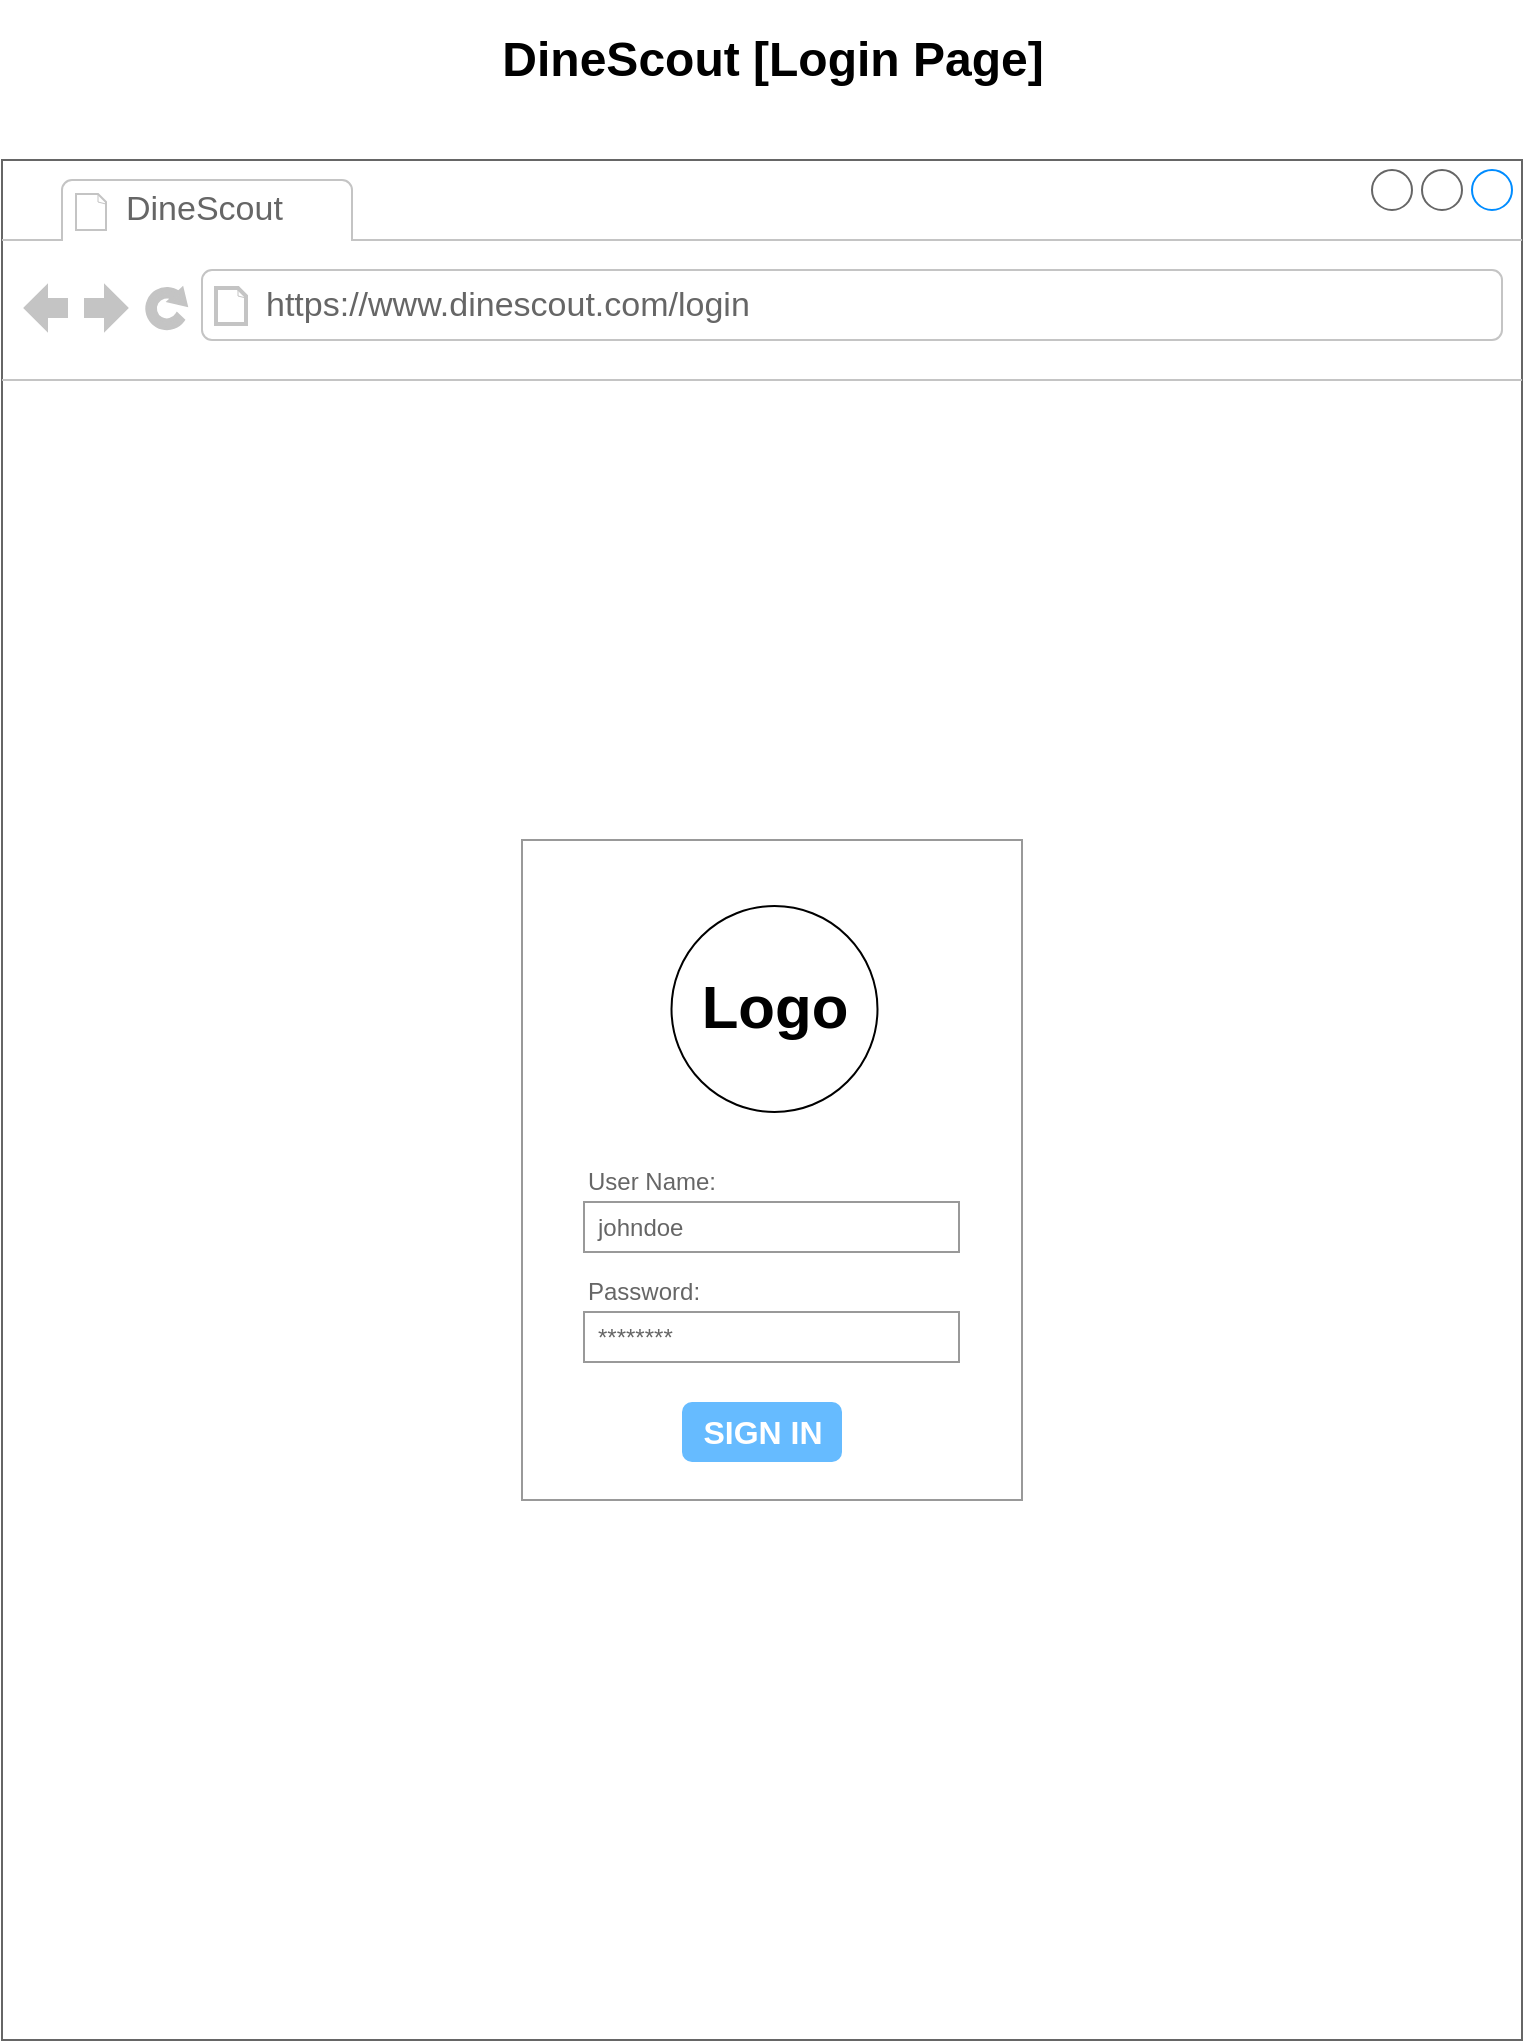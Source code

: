 <mxfile version="24.7.17">
  <diagram name="Page-1" id="vbsCWw59Q-b5dkxGNr5l">
    <mxGraphModel dx="1232" dy="1097" grid="1" gridSize="10" guides="1" tooltips="1" connect="1" arrows="1" fold="1" page="1" pageScale="1" pageWidth="850" pageHeight="1100" math="0" shadow="0">
      <root>
        <mxCell id="0" />
        <mxCell id="1" parent="0" />
        <mxCell id="fV1w_FRsYj548L4Wi9fW-1" value="" style="strokeWidth=1;shadow=0;dashed=0;align=center;html=1;shape=mxgraph.mockup.containers.browserWindow;rSize=0;strokeColor=#666666;strokeColor2=#008cff;strokeColor3=#c4c4c4;mainText=,;recursiveResize=0;" vertex="1" parent="1">
          <mxGeometry x="40" y="120" width="760" height="940" as="geometry" />
        </mxCell>
        <mxCell id="fV1w_FRsYj548L4Wi9fW-2" value="DineScout" style="strokeWidth=1;shadow=0;dashed=0;align=center;html=1;shape=mxgraph.mockup.containers.anchor;fontSize=17;fontColor=#666666;align=left;whiteSpace=wrap;" vertex="1" parent="fV1w_FRsYj548L4Wi9fW-1">
          <mxGeometry x="60" y="12" width="110" height="26" as="geometry" />
        </mxCell>
        <mxCell id="fV1w_FRsYj548L4Wi9fW-3" value="https://www.dinescout.com/login" style="strokeWidth=1;shadow=0;dashed=0;align=center;html=1;shape=mxgraph.mockup.containers.anchor;rSize=0;fontSize=17;fontColor=#666666;align=left;" vertex="1" parent="fV1w_FRsYj548L4Wi9fW-1">
          <mxGeometry x="130" y="60" width="250" height="26" as="geometry" />
        </mxCell>
        <mxCell id="fV1w_FRsYj548L4Wi9fW-4" value="" style="strokeWidth=1;shadow=0;dashed=0;align=center;html=1;shape=mxgraph.mockup.forms.rrect;rSize=0;strokeColor=#999999;fillColor=#ffffff;" vertex="1" parent="fV1w_FRsYj548L4Wi9fW-1">
          <mxGeometry x="260" y="340" width="250" height="330" as="geometry" />
        </mxCell>
        <mxCell id="fV1w_FRsYj548L4Wi9fW-5" value="" style="strokeWidth=1;shadow=0;dashed=0;align=center;html=1;shape=mxgraph.mockup.forms.anchor;fontSize=12;fontColor=#666666;align=left;resizeWidth=1;spacingLeft=0;" vertex="1" parent="fV1w_FRsYj548L4Wi9fW-4">
          <mxGeometry width="162.5" height="40" relative="1" as="geometry">
            <mxPoint x="65" y="111" as="offset" />
          </mxGeometry>
        </mxCell>
        <mxCell id="fV1w_FRsYj548L4Wi9fW-6" value="User Name:" style="strokeWidth=1;shadow=0;dashed=0;align=center;html=1;shape=mxgraph.mockup.forms.anchor;fontSize=12;fontColor=#666666;align=left;resizeWidth=1;spacingLeft=0;" vertex="1" parent="fV1w_FRsYj548L4Wi9fW-4">
          <mxGeometry width="125" height="20" relative="1" as="geometry">
            <mxPoint x="31" y="161" as="offset" />
          </mxGeometry>
        </mxCell>
        <mxCell id="fV1w_FRsYj548L4Wi9fW-7" value="johndoe" style="strokeWidth=1;shadow=0;dashed=0;align=center;html=1;shape=mxgraph.mockup.forms.rrect;rSize=0;strokeColor=#999999;fontColor=#666666;align=left;spacingLeft=5;resizeWidth=1;" vertex="1" parent="fV1w_FRsYj548L4Wi9fW-4">
          <mxGeometry width="187.5" height="25" relative="1" as="geometry">
            <mxPoint x="31" y="181" as="offset" />
          </mxGeometry>
        </mxCell>
        <mxCell id="fV1w_FRsYj548L4Wi9fW-8" value="Password:" style="strokeWidth=1;shadow=0;dashed=0;align=center;html=1;shape=mxgraph.mockup.forms.anchor;fontSize=12;fontColor=#666666;align=left;resizeWidth=1;spacingLeft=0;" vertex="1" parent="fV1w_FRsYj548L4Wi9fW-4">
          <mxGeometry width="125" height="20" relative="1" as="geometry">
            <mxPoint x="31" y="216" as="offset" />
          </mxGeometry>
        </mxCell>
        <mxCell id="fV1w_FRsYj548L4Wi9fW-9" value="********" style="strokeWidth=1;shadow=0;dashed=0;align=center;html=1;shape=mxgraph.mockup.forms.rrect;rSize=0;strokeColor=#999999;fontColor=#666666;align=left;spacingLeft=5;resizeWidth=1;" vertex="1" parent="fV1w_FRsYj548L4Wi9fW-4">
          <mxGeometry width="187.5" height="25" relative="1" as="geometry">
            <mxPoint x="31" y="236" as="offset" />
          </mxGeometry>
        </mxCell>
        <mxCell id="fV1w_FRsYj548L4Wi9fW-10" value="SIGN IN" style="strokeWidth=1;shadow=0;dashed=0;align=center;html=1;shape=mxgraph.mockup.forms.rrect;rSize=5;strokeColor=none;fontColor=#ffffff;fillColor=#66bbff;fontSize=16;fontStyle=1;" vertex="1" parent="fV1w_FRsYj548L4Wi9fW-4">
          <mxGeometry y="1" width="80" height="30" relative="1" as="geometry">
            <mxPoint x="80" y="-49" as="offset" />
          </mxGeometry>
        </mxCell>
        <mxCell id="fV1w_FRsYj548L4Wi9fW-11" value="" style="ellipse;whiteSpace=wrap;html=1;aspect=fixed;" vertex="1" parent="fV1w_FRsYj548L4Wi9fW-4">
          <mxGeometry x="74.75" y="33" width="103" height="103" as="geometry" />
        </mxCell>
        <mxCell id="fV1w_FRsYj548L4Wi9fW-12" value="&lt;p style=&quot;line-height: 120%;&quot;&gt;&lt;font style=&quot;font-size: 30px;&quot;&gt;Logo&lt;/font&gt;&lt;/p&gt;" style="text;strokeColor=none;fillColor=none;html=1;fontSize=24;fontStyle=1;verticalAlign=middle;align=center;" vertex="1" parent="fV1w_FRsYj548L4Wi9fW-4">
          <mxGeometry x="39.88" y="48" width="172.75" height="73" as="geometry" />
        </mxCell>
        <mxCell id="fV1w_FRsYj548L4Wi9fW-13" value="DineScout [Login Page]" style="text;strokeColor=none;fillColor=none;html=1;fontSize=24;fontStyle=1;verticalAlign=middle;align=center;" vertex="1" parent="1">
          <mxGeometry x="375" y="40" width="100" height="60" as="geometry" />
        </mxCell>
      </root>
    </mxGraphModel>
  </diagram>
</mxfile>
